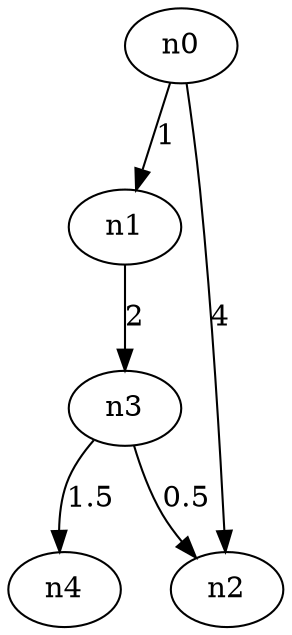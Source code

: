 digraph {
    n0 -> n1 [label=1];
    n0 -> n2 [label=4];
    n1 -> n3 [label=2];
    n3 -> n4 [label=1.5];
    n3 -> n2 [label=0.5];
}
